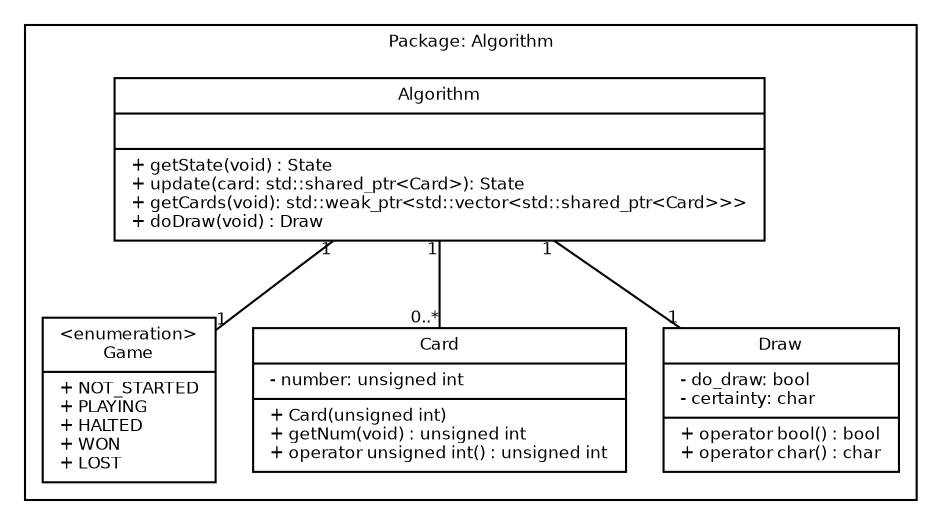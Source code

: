 digraph G {
    fontname = "Bitstream Vera Sans"
    fontsize = 8

    node [
        fontname = "Bitstream Vera Sans"
        fontsize = 8
        shape = "record"
    ]

    edge [
        fontname = "Bitstream Vera Sans"
        fontsize = 8
    ]

    subgraph clusterAlgorithm {
        label = "Package: Algorithm"

        State [
            label = "{\<enumeration\>\lGame|
+ NOT_STARTED\l
+ PLAYING\l
+ HALTED\l
+ WON\l
+ LOST\l
}"
        ]

        Card [
            label = "{Card|
- number: unsigned int\l|
+ Card(unsigned int)\l
+ getNum(void) : unsigned int\l
+ operator unsigned int() : unsigned int\l
}"
        ]

        Draw [
            label = "{Draw|
- do_draw: bool\l
- certainty: char\l|
+ operator bool() : bool\l
+ operator char() : char\l
}"
        ]

        Algorithm [
            label = "{Algorithm||+ getState(void) : State\l
+ update(card: std::shared_ptr\<Card\>): State\l
+ getCards(void): std::weak_ptr\<std::vector\<std::shared_ptr\<Card\>\>\>\l
+ doDraw(void) : Draw\l
}"
        ]

        edge [
            arrowhead = "none"
            headlabel = "1"
            taillabel = "1"
        ]

        Algorithm -> State
        Algorithm -> Draw

        edge [
            arrowhead = "none"
            headlabel = "0..*"
            taillabel = "1"

        ] Algorithm -> Card

    }

}
